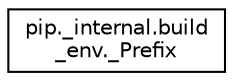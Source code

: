 digraph "Graphical Class Hierarchy"
{
 // LATEX_PDF_SIZE
  edge [fontname="Helvetica",fontsize="10",labelfontname="Helvetica",labelfontsize="10"];
  node [fontname="Helvetica",fontsize="10",shape=record];
  rankdir="LR";
  Node0 [label="pip._internal.build\l_env._Prefix",height=0.2,width=0.4,color="black", fillcolor="white", style="filled",URL="$db/d1f/classpip_1_1__internal_1_1build__env_1_1___prefix.html",tooltip=" "];
}
